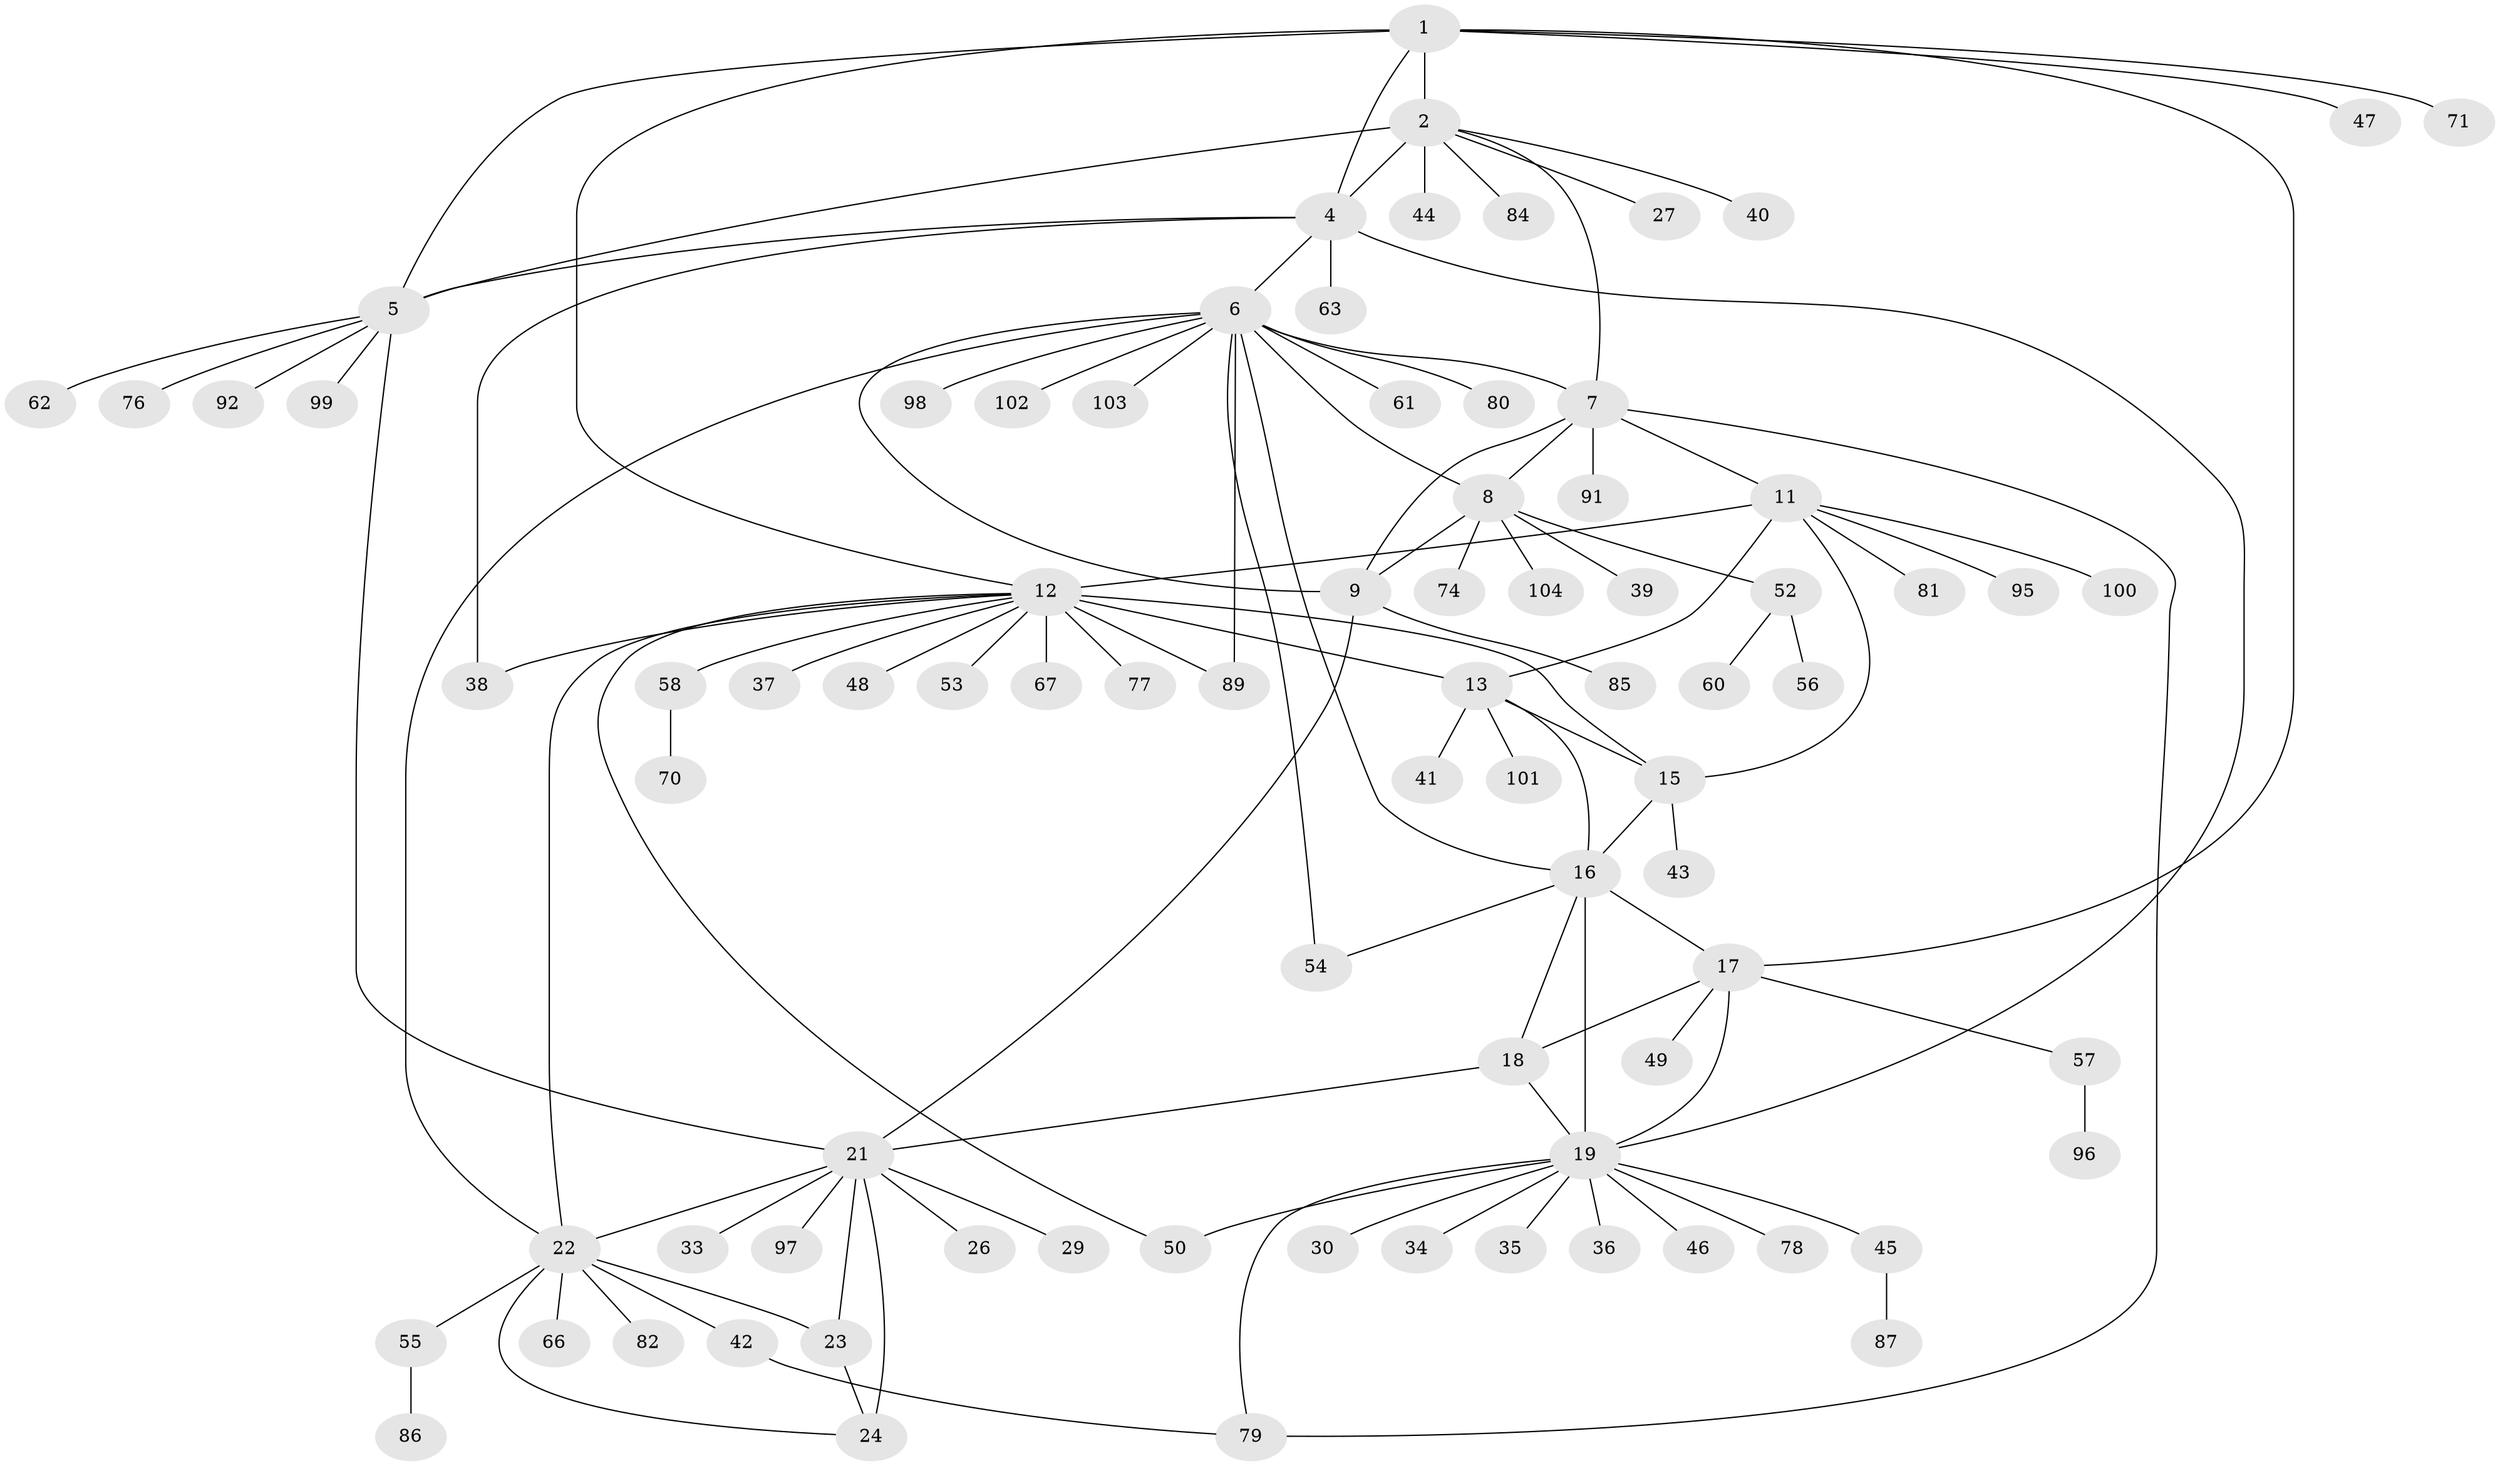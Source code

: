 // Generated by graph-tools (version 1.1) at 2025/24/03/03/25 07:24:13]
// undirected, 82 vertices, 112 edges
graph export_dot {
graph [start="1"]
  node [color=gray90,style=filled];
  1 [super="+83"];
  2 [super="+3"];
  4;
  5 [super="+31"];
  6 [super="+10"];
  7 [super="+90"];
  8 [super="+75"];
  9 [super="+68"];
  11 [super="+72"];
  12 [super="+14"];
  13;
  15 [super="+28"];
  16 [super="+32"];
  17 [super="+69"];
  18;
  19 [super="+20"];
  21 [super="+25"];
  22 [super="+51"];
  23;
  24;
  26;
  27 [super="+64"];
  29;
  30 [super="+65"];
  33;
  34;
  35;
  36;
  37;
  38;
  39;
  40;
  41 [super="+73"];
  42 [super="+94"];
  43;
  44;
  45;
  46;
  47;
  48;
  49;
  50;
  52 [super="+105"];
  53;
  54 [super="+59"];
  55 [super="+93"];
  56;
  57;
  58;
  60;
  61;
  62;
  63;
  66;
  67;
  70;
  71;
  74 [super="+88"];
  76;
  77;
  78;
  79;
  80;
  81;
  82;
  84;
  85;
  86;
  87;
  89;
  91;
  92;
  95;
  96;
  97;
  98;
  99 [super="+106"];
  100;
  101;
  102;
  103;
  104;
  1 -- 2 [weight=2];
  1 -- 4;
  1 -- 5;
  1 -- 47;
  1 -- 71;
  1 -- 17;
  1 -- 12;
  2 -- 4 [weight=2];
  2 -- 5 [weight=2];
  2 -- 27;
  2 -- 84;
  2 -- 40;
  2 -- 44;
  2 -- 7;
  4 -- 5;
  4 -- 38;
  4 -- 63;
  4 -- 6;
  4 -- 19;
  5 -- 62;
  5 -- 76;
  5 -- 92;
  5 -- 99;
  5 -- 21;
  6 -- 7 [weight=2];
  6 -- 8 [weight=2];
  6 -- 9 [weight=2];
  6 -- 54;
  6 -- 102;
  6 -- 98;
  6 -- 103;
  6 -- 16;
  6 -- 80;
  6 -- 89;
  6 -- 61;
  6 -- 22;
  7 -- 8;
  7 -- 9;
  7 -- 11;
  7 -- 79;
  7 -- 91;
  8 -- 9;
  8 -- 39;
  8 -- 52;
  8 -- 74;
  8 -- 104;
  9 -- 21;
  9 -- 85;
  11 -- 12 [weight=2];
  11 -- 13;
  11 -- 15;
  11 -- 81;
  11 -- 95;
  11 -- 100;
  12 -- 13 [weight=2];
  12 -- 15 [weight=2];
  12 -- 37;
  12 -- 38;
  12 -- 58;
  12 -- 67;
  12 -- 77;
  12 -- 89;
  12 -- 48;
  12 -- 50;
  12 -- 53;
  12 -- 22;
  13 -- 15;
  13 -- 41;
  13 -- 101;
  13 -- 16;
  15 -- 16;
  15 -- 43;
  16 -- 17;
  16 -- 18;
  16 -- 19 [weight=2];
  16 -- 54;
  17 -- 18;
  17 -- 19 [weight=2];
  17 -- 49;
  17 -- 57;
  18 -- 19 [weight=2];
  18 -- 21;
  19 -- 30;
  19 -- 35;
  19 -- 36;
  19 -- 45;
  19 -- 46;
  19 -- 78;
  19 -- 79;
  19 -- 34;
  19 -- 50;
  21 -- 22 [weight=2];
  21 -- 23 [weight=2];
  21 -- 24 [weight=2];
  21 -- 26;
  21 -- 29;
  21 -- 97;
  21 -- 33;
  22 -- 23;
  22 -- 24;
  22 -- 42;
  22 -- 55;
  22 -- 66;
  22 -- 82;
  23 -- 24;
  42 -- 79;
  45 -- 87;
  52 -- 56;
  52 -- 60;
  55 -- 86;
  57 -- 96;
  58 -- 70;
}
